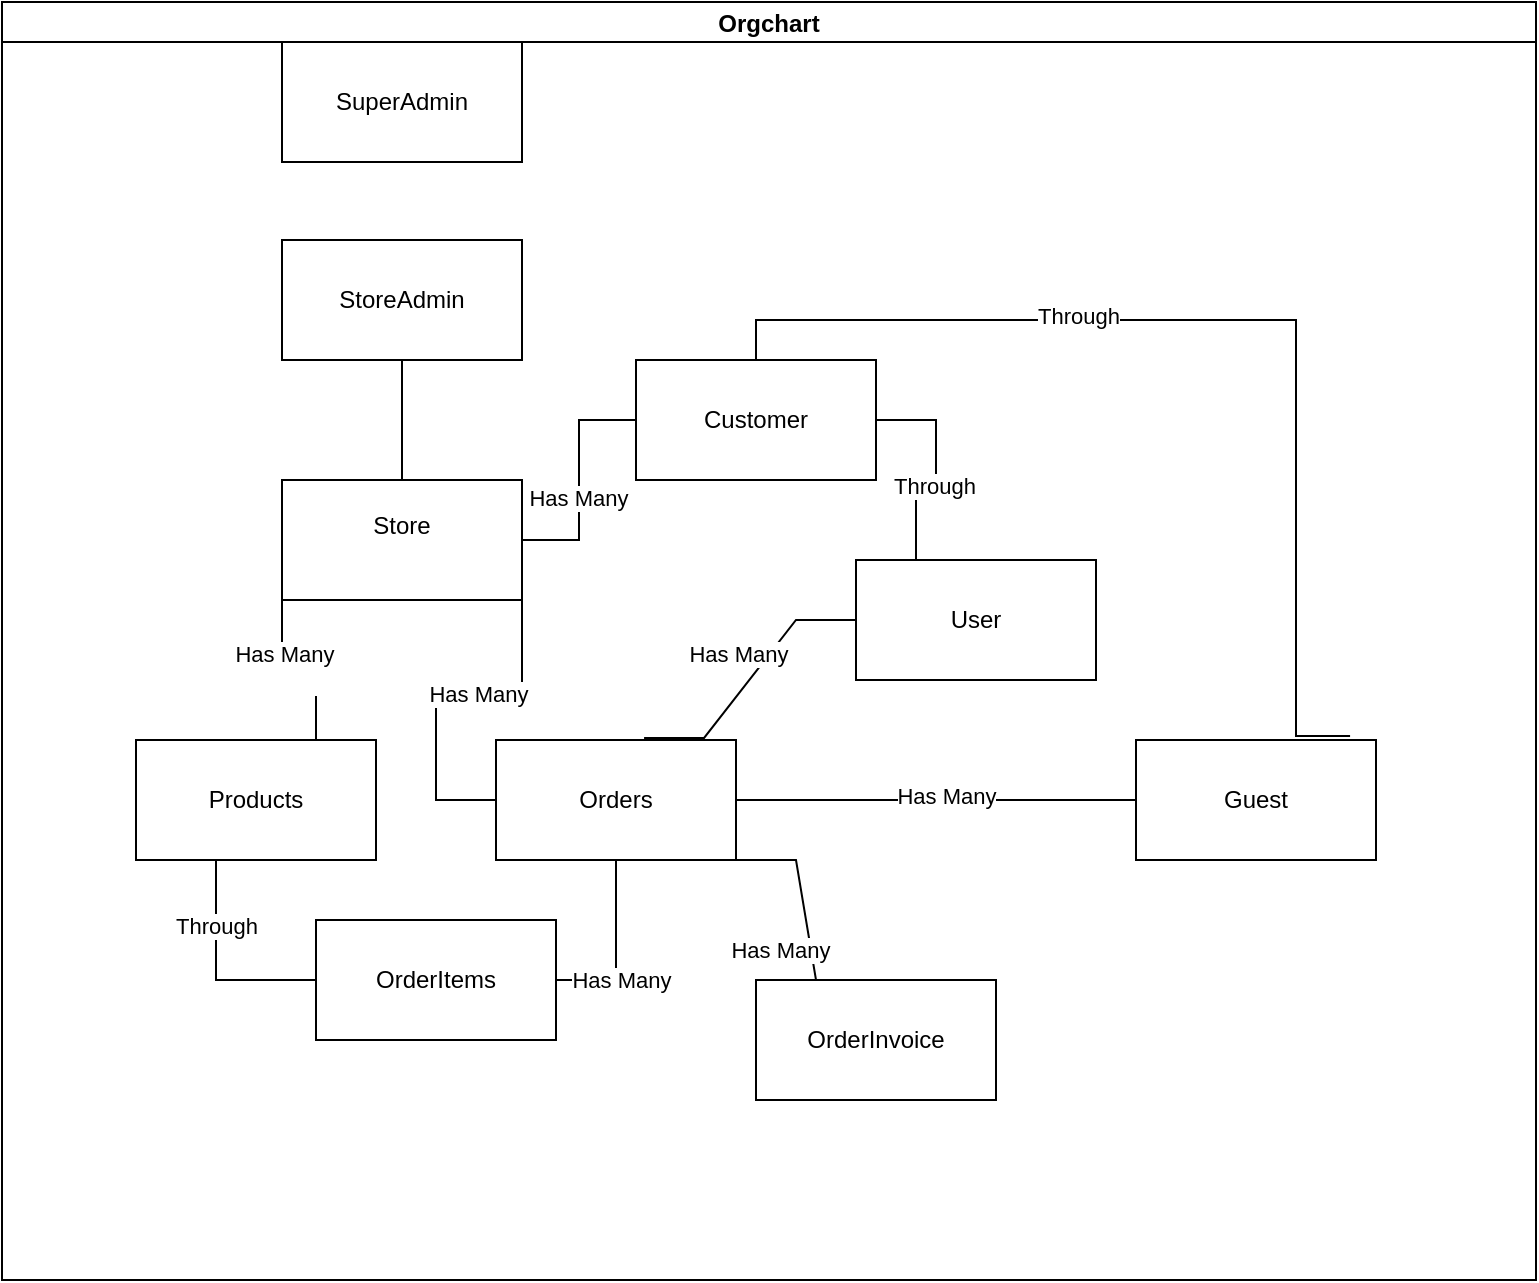 <mxfile version="25.0.1">
  <diagram id="C5RBs43oDa-KdzZeNtuy" name="Page-1">
    <mxGraphModel dx="1715" dy="1777" grid="1" gridSize="10" guides="1" tooltips="1" connect="1" arrows="1" fold="1" page="1" pageScale="1" pageWidth="827" pageHeight="1169" math="0" shadow="0">
      <root>
        <mxCell id="WIyWlLk6GJQsqaUBKTNV-0" />
        <mxCell id="WIyWlLk6GJQsqaUBKTNV-1" parent="WIyWlLk6GJQsqaUBKTNV-0" />
        <mxCell id="Wd-yBZaeaF0LNHIdaz3Q-1" value="Orgchart" style="swimlane;startSize=20;horizontal=1;containerType=tree;newEdgeStyle={&quot;edgeStyle&quot;:&quot;elbowEdgeStyle&quot;,&quot;startArrow&quot;:&quot;none&quot;,&quot;endArrow&quot;:&quot;none&quot;};" vertex="1" parent="WIyWlLk6GJQsqaUBKTNV-1">
          <mxGeometry x="-827" y="-1169" width="767" height="639" as="geometry" />
        </mxCell>
        <UserObject label="SuperAdmin" treeRoot="1" id="Wd-yBZaeaF0LNHIdaz3Q-4">
          <mxCell style="whiteSpace=wrap;html=1;align=center;treeFolding=1;treeMoving=1;newEdgeStyle={&quot;edgeStyle&quot;:&quot;elbowEdgeStyle&quot;,&quot;startArrow&quot;:&quot;none&quot;,&quot;endArrow&quot;:&quot;none&quot;};" vertex="1" parent="Wd-yBZaeaF0LNHIdaz3Q-1">
            <mxGeometry x="140" y="20" width="120" height="60" as="geometry" />
          </mxCell>
        </UserObject>
        <UserObject label="StoreAdmin" treeRoot="1" id="Wd-yBZaeaF0LNHIdaz3Q-9">
          <mxCell style="whiteSpace=wrap;html=1;align=center;treeFolding=1;treeMoving=1;newEdgeStyle={&quot;edgeStyle&quot;:&quot;elbowEdgeStyle&quot;,&quot;startArrow&quot;:&quot;none&quot;,&quot;endArrow&quot;:&quot;none&quot;};" vertex="1" parent="Wd-yBZaeaF0LNHIdaz3Q-1">
            <mxGeometry x="140" y="119" width="120" height="60" as="geometry" />
          </mxCell>
        </UserObject>
        <mxCell id="Wd-yBZaeaF0LNHIdaz3Q-11" style="edgeStyle=elbowEdgeStyle;rounded=0;orthogonalLoop=1;jettySize=auto;html=1;startArrow=none;endArrow=none;entryX=0.5;entryY=1;entryDx=0;entryDy=0;" edge="1" parent="Wd-yBZaeaF0LNHIdaz3Q-1" source="Wd-yBZaeaF0LNHIdaz3Q-10" target="Wd-yBZaeaF0LNHIdaz3Q-9">
          <mxGeometry relative="1" as="geometry" />
        </mxCell>
        <mxCell id="Wd-yBZaeaF0LNHIdaz3Q-18" style="edgeStyle=entityRelationEdgeStyle;rounded=0;orthogonalLoop=1;jettySize=auto;html=1;startArrow=none;endArrow=none;exitX=0.25;exitY=1;exitDx=0;exitDy=0;entryX=0.5;entryY=0;entryDx=0;entryDy=0;elbow=vertical;" edge="1" parent="Wd-yBZaeaF0LNHIdaz3Q-1" source="Wd-yBZaeaF0LNHIdaz3Q-10" target="Wd-yBZaeaF0LNHIdaz3Q-17">
          <mxGeometry relative="1" as="geometry">
            <Array as="points">
              <mxPoint x="197" y="309" />
            </Array>
          </mxGeometry>
        </mxCell>
        <mxCell id="Wd-yBZaeaF0LNHIdaz3Q-22" value="Has Many&lt;div&gt;&lt;br&gt;&lt;/div&gt;" style="edgeLabel;html=1;align=center;verticalAlign=middle;resizable=0;points=[];" vertex="1" connectable="0" parent="Wd-yBZaeaF0LNHIdaz3Q-18">
          <mxGeometry x="-0.102" y="1" relative="1" as="geometry">
            <mxPoint as="offset" />
          </mxGeometry>
        </mxCell>
        <UserObject label="Store&lt;div&gt;&lt;br&gt;&lt;/div&gt;" treeRoot="1" id="Wd-yBZaeaF0LNHIdaz3Q-10">
          <mxCell style="whiteSpace=wrap;html=1;align=center;treeFolding=1;treeMoving=1;newEdgeStyle={&quot;edgeStyle&quot;:&quot;elbowEdgeStyle&quot;,&quot;startArrow&quot;:&quot;none&quot;,&quot;endArrow&quot;:&quot;none&quot;};" vertex="1" parent="Wd-yBZaeaF0LNHIdaz3Q-1">
            <mxGeometry x="140" y="239" width="120" height="60" as="geometry" />
          </mxCell>
        </UserObject>
        <mxCell id="Wd-yBZaeaF0LNHIdaz3Q-26" style="edgeStyle=elbowEdgeStyle;rounded=0;orthogonalLoop=1;jettySize=auto;html=1;startArrow=none;endArrow=none;entryX=0;entryY=0.5;entryDx=0;entryDy=0;elbow=horizontal;" edge="1" parent="Wd-yBZaeaF0LNHIdaz3Q-1" source="Wd-yBZaeaF0LNHIdaz3Q-17" target="Wd-yBZaeaF0LNHIdaz3Q-23">
          <mxGeometry relative="1" as="geometry">
            <Array as="points">
              <mxPoint x="107" y="459" />
            </Array>
          </mxGeometry>
        </mxCell>
        <mxCell id="Wd-yBZaeaF0LNHIdaz3Q-31" value="Through" style="edgeLabel;html=1;align=center;verticalAlign=middle;resizable=0;points=[];" vertex="1" connectable="0" parent="Wd-yBZaeaF0LNHIdaz3Q-26">
          <mxGeometry x="-0.4" relative="1" as="geometry">
            <mxPoint as="offset" />
          </mxGeometry>
        </mxCell>
        <UserObject label="&lt;div&gt;Products&lt;/div&gt;" treeRoot="1" id="Wd-yBZaeaF0LNHIdaz3Q-17">
          <mxCell style="whiteSpace=wrap;html=1;align=center;treeFolding=1;treeMoving=1;newEdgeStyle={&quot;edgeStyle&quot;:&quot;elbowEdgeStyle&quot;,&quot;startArrow&quot;:&quot;none&quot;,&quot;endArrow&quot;:&quot;none&quot;};" vertex="1" parent="Wd-yBZaeaF0LNHIdaz3Q-1">
            <mxGeometry x="67" y="369" width="120" height="60" as="geometry" />
          </mxCell>
        </UserObject>
        <mxCell id="Wd-yBZaeaF0LNHIdaz3Q-20" style="edgeStyle=entityRelationEdgeStyle;rounded=0;orthogonalLoop=1;jettySize=auto;html=1;startArrow=none;endArrow=none;entryX=0.75;entryY=1;entryDx=0;entryDy=0;" edge="1" parent="Wd-yBZaeaF0LNHIdaz3Q-1" source="Wd-yBZaeaF0LNHIdaz3Q-19" target="Wd-yBZaeaF0LNHIdaz3Q-10">
          <mxGeometry relative="1" as="geometry">
            <mxPoint x="307" y="379" as="sourcePoint" />
            <Array as="points">
              <mxPoint x="307" y="329" />
              <mxPoint x="317" y="359" />
              <mxPoint x="307" y="329" />
            </Array>
          </mxGeometry>
        </mxCell>
        <mxCell id="Wd-yBZaeaF0LNHIdaz3Q-21" value="Has Many" style="edgeLabel;html=1;align=center;verticalAlign=middle;resizable=0;points=[];" vertex="1" connectable="0" parent="Wd-yBZaeaF0LNHIdaz3Q-20">
          <mxGeometry x="-0.005" y="3" relative="1" as="geometry">
            <mxPoint as="offset" />
          </mxGeometry>
        </mxCell>
        <mxCell id="Wd-yBZaeaF0LNHIdaz3Q-40" style="edgeStyle=entityRelationEdgeStyle;rounded=0;orthogonalLoop=1;jettySize=auto;html=1;startArrow=none;endArrow=none;elbow=vertical;entryX=0.5;entryY=0;entryDx=0;entryDy=0;exitX=1;exitY=1;exitDx=0;exitDy=0;" edge="1" parent="Wd-yBZaeaF0LNHIdaz3Q-1" source="Wd-yBZaeaF0LNHIdaz3Q-19" target="Wd-yBZaeaF0LNHIdaz3Q-44">
          <mxGeometry relative="1" as="geometry">
            <mxPoint x="507" y="409" as="targetPoint" />
          </mxGeometry>
        </mxCell>
        <mxCell id="Wd-yBZaeaF0LNHIdaz3Q-45" value="Has Many" style="edgeLabel;html=1;align=center;verticalAlign=middle;resizable=0;points=[];" vertex="1" connectable="0" parent="Wd-yBZaeaF0LNHIdaz3Q-40">
          <mxGeometry x="0.267" y="4" relative="1" as="geometry">
            <mxPoint x="-20" as="offset" />
          </mxGeometry>
        </mxCell>
        <mxCell id="Wd-yBZaeaF0LNHIdaz3Q-54" style="edgeStyle=entityRelationEdgeStyle;rounded=0;orthogonalLoop=1;jettySize=auto;html=1;startArrow=none;endArrow=none;entryX=0;entryY=0.5;entryDx=0;entryDy=0;exitX=0.617;exitY=-0.017;exitDx=0;exitDy=0;exitPerimeter=0;" edge="1" parent="Wd-yBZaeaF0LNHIdaz3Q-1" source="Wd-yBZaeaF0LNHIdaz3Q-19" target="Wd-yBZaeaF0LNHIdaz3Q-32">
          <mxGeometry relative="1" as="geometry" />
        </mxCell>
        <mxCell id="Wd-yBZaeaF0LNHIdaz3Q-55" value="Has Many" style="edgeLabel;html=1;align=center;verticalAlign=middle;resizable=0;points=[];" vertex="1" connectable="0" parent="Wd-yBZaeaF0LNHIdaz3Q-54">
          <mxGeometry x="0.289" relative="1" as="geometry">
            <mxPoint x="-18" y="3" as="offset" />
          </mxGeometry>
        </mxCell>
        <UserObject label="&lt;div&gt;Orders&lt;/div&gt;" treeRoot="1" id="Wd-yBZaeaF0LNHIdaz3Q-19">
          <mxCell style="whiteSpace=wrap;html=1;align=center;treeFolding=1;treeMoving=1;newEdgeStyle={&quot;edgeStyle&quot;:&quot;elbowEdgeStyle&quot;,&quot;startArrow&quot;:&quot;none&quot;,&quot;endArrow&quot;:&quot;none&quot;};" vertex="1" parent="Wd-yBZaeaF0LNHIdaz3Q-1">
            <mxGeometry x="247" y="369" width="120" height="60" as="geometry" />
          </mxCell>
        </UserObject>
        <mxCell id="Wd-yBZaeaF0LNHIdaz3Q-29" style="edgeStyle=elbowEdgeStyle;rounded=0;orthogonalLoop=1;jettySize=auto;html=1;startArrow=none;endArrow=none;entryX=0.75;entryY=1;entryDx=0;entryDy=0;elbow=horizontal;" edge="1" parent="Wd-yBZaeaF0LNHIdaz3Q-1" source="Wd-yBZaeaF0LNHIdaz3Q-23" target="Wd-yBZaeaF0LNHIdaz3Q-19">
          <mxGeometry relative="1" as="geometry" />
        </mxCell>
        <mxCell id="Wd-yBZaeaF0LNHIdaz3Q-30" value="Has Many&amp;nbsp;" style="edgeLabel;html=1;align=center;verticalAlign=middle;resizable=0;points=[];" vertex="1" connectable="0" parent="Wd-yBZaeaF0LNHIdaz3Q-29">
          <mxGeometry x="-0.5" y="-4" relative="1" as="geometry">
            <mxPoint as="offset" />
          </mxGeometry>
        </mxCell>
        <UserObject label="&lt;div&gt;OrderItems&lt;/div&gt;" treeRoot="1" id="Wd-yBZaeaF0LNHIdaz3Q-23">
          <mxCell style="whiteSpace=wrap;html=1;align=center;treeFolding=1;treeMoving=1;newEdgeStyle={&quot;edgeStyle&quot;:&quot;elbowEdgeStyle&quot;,&quot;startArrow&quot;:&quot;none&quot;,&quot;endArrow&quot;:&quot;none&quot;};" vertex="1" parent="Wd-yBZaeaF0LNHIdaz3Q-1">
            <mxGeometry x="157" y="459" width="120" height="60" as="geometry" />
          </mxCell>
        </UserObject>
        <UserObject label="&lt;div&gt;User&lt;/div&gt;" treeRoot="1" id="Wd-yBZaeaF0LNHIdaz3Q-32">
          <mxCell style="whiteSpace=wrap;html=1;align=center;treeFolding=1;treeMoving=1;newEdgeStyle={&quot;edgeStyle&quot;:&quot;elbowEdgeStyle&quot;,&quot;startArrow&quot;:&quot;none&quot;,&quot;endArrow&quot;:&quot;none&quot;};" vertex="1" parent="Wd-yBZaeaF0LNHIdaz3Q-1">
            <mxGeometry x="427" y="279" width="120" height="60" as="geometry" />
          </mxCell>
        </UserObject>
        <mxCell id="Wd-yBZaeaF0LNHIdaz3Q-36" style="edgeStyle=elbowEdgeStyle;rounded=0;orthogonalLoop=1;jettySize=auto;html=1;startArrow=none;endArrow=none;entryX=1;entryY=0.5;entryDx=0;entryDy=0;" edge="1" parent="Wd-yBZaeaF0LNHIdaz3Q-1" source="Wd-yBZaeaF0LNHIdaz3Q-33" target="Wd-yBZaeaF0LNHIdaz3Q-10">
          <mxGeometry relative="1" as="geometry" />
        </mxCell>
        <mxCell id="Wd-yBZaeaF0LNHIdaz3Q-38" value="Has Many" style="edgeLabel;html=1;align=center;verticalAlign=middle;resizable=0;points=[];" vertex="1" connectable="0" parent="Wd-yBZaeaF0LNHIdaz3Q-36">
          <mxGeometry x="0.15" y="-1" relative="1" as="geometry">
            <mxPoint as="offset" />
          </mxGeometry>
        </mxCell>
        <UserObject label="&lt;div&gt;Customer&lt;/div&gt;" treeRoot="1" id="Wd-yBZaeaF0LNHIdaz3Q-33">
          <mxCell style="whiteSpace=wrap;html=1;align=center;treeFolding=1;treeMoving=1;newEdgeStyle={&quot;edgeStyle&quot;:&quot;elbowEdgeStyle&quot;,&quot;startArrow&quot;:&quot;none&quot;,&quot;endArrow&quot;:&quot;none&quot;};" vertex="1" parent="Wd-yBZaeaF0LNHIdaz3Q-1">
            <mxGeometry x="317" y="179" width="120" height="60" as="geometry" />
          </mxCell>
        </UserObject>
        <UserObject label="&lt;div&gt;OrderInvoice&lt;/div&gt;" treeRoot="1" id="Wd-yBZaeaF0LNHIdaz3Q-44">
          <mxCell style="whiteSpace=wrap;html=1;align=center;treeFolding=1;treeMoving=1;newEdgeStyle={&quot;edgeStyle&quot;:&quot;elbowEdgeStyle&quot;,&quot;startArrow&quot;:&quot;none&quot;,&quot;endArrow&quot;:&quot;none&quot;};" vertex="1" parent="Wd-yBZaeaF0LNHIdaz3Q-1">
            <mxGeometry x="377" y="489" width="120" height="60" as="geometry" />
          </mxCell>
        </UserObject>
        <mxCell id="Wd-yBZaeaF0LNHIdaz3Q-51" style="edgeStyle=entityRelationEdgeStyle;rounded=0;orthogonalLoop=1;jettySize=auto;html=1;startArrow=none;endArrow=none;exitX=0.5;exitY=0;exitDx=0;exitDy=0;entryX=1;entryY=0.5;entryDx=0;entryDy=0;" edge="1" parent="Wd-yBZaeaF0LNHIdaz3Q-1" source="Wd-yBZaeaF0LNHIdaz3Q-32" target="Wd-yBZaeaF0LNHIdaz3Q-33">
          <mxGeometry relative="1" as="geometry" />
        </mxCell>
        <mxCell id="Wd-yBZaeaF0LNHIdaz3Q-52" value="Through" style="edgeLabel;html=1;align=center;verticalAlign=middle;resizable=0;points=[];" vertex="1" connectable="0" parent="Wd-yBZaeaF0LNHIdaz3Q-51">
          <mxGeometry x="0.102" y="1" relative="1" as="geometry">
            <mxPoint as="offset" />
          </mxGeometry>
        </mxCell>
        <mxCell id="Wd-yBZaeaF0LNHIdaz3Q-53" style="edgeStyle=elbowEdgeStyle;rounded=0;orthogonalLoop=1;jettySize=auto;html=1;startArrow=none;endArrow=none;entryX=0.5;entryY=0;entryDx=0;entryDy=0;" edge="1" parent="Wd-yBZaeaF0LNHIdaz3Q-1" source="Wd-yBZaeaF0LNHIdaz3Q-19" target="Wd-yBZaeaF0LNHIdaz3Q-19">
          <mxGeometry relative="1" as="geometry" />
        </mxCell>
        <mxCell id="Wd-yBZaeaF0LNHIdaz3Q-59" style="edgeStyle=entityRelationEdgeStyle;rounded=0;orthogonalLoop=1;jettySize=auto;html=1;startArrow=none;endArrow=none;entryX=1;entryY=0.5;entryDx=0;entryDy=0;" edge="1" parent="Wd-yBZaeaF0LNHIdaz3Q-1" source="Wd-yBZaeaF0LNHIdaz3Q-56" target="Wd-yBZaeaF0LNHIdaz3Q-19">
          <mxGeometry relative="1" as="geometry" />
        </mxCell>
        <mxCell id="Wd-yBZaeaF0LNHIdaz3Q-60" value="Has Many" style="edgeLabel;html=1;align=center;verticalAlign=middle;resizable=0;points=[];" vertex="1" connectable="0" parent="Wd-yBZaeaF0LNHIdaz3Q-59">
          <mxGeometry x="-0.43" y="-2" relative="1" as="geometry">
            <mxPoint x="-38" as="offset" />
          </mxGeometry>
        </mxCell>
        <mxCell id="Wd-yBZaeaF0LNHIdaz3Q-61" style="edgeStyle=orthogonalEdgeStyle;rounded=0;orthogonalLoop=1;jettySize=auto;html=1;startArrow=none;endArrow=none;entryX=0.5;entryY=0;entryDx=0;entryDy=0;exitX=0.892;exitY=-0.033;exitDx=0;exitDy=0;exitPerimeter=0;" edge="1" parent="Wd-yBZaeaF0LNHIdaz3Q-1" source="Wd-yBZaeaF0LNHIdaz3Q-56" target="Wd-yBZaeaF0LNHIdaz3Q-33">
          <mxGeometry relative="1" as="geometry">
            <Array as="points">
              <mxPoint x="647" y="367" />
              <mxPoint x="647" y="159" />
              <mxPoint x="377" y="159" />
            </Array>
          </mxGeometry>
        </mxCell>
        <mxCell id="Wd-yBZaeaF0LNHIdaz3Q-62" value="Through" style="edgeLabel;html=1;align=center;verticalAlign=middle;resizable=0;points=[];" vertex="1" connectable="0" parent="Wd-yBZaeaF0LNHIdaz3Q-61">
          <mxGeometry x="0.31" y="-2" relative="1" as="geometry">
            <mxPoint as="offset" />
          </mxGeometry>
        </mxCell>
        <UserObject label="Guest" treeRoot="1" id="Wd-yBZaeaF0LNHIdaz3Q-56">
          <mxCell style="whiteSpace=wrap;html=1;align=center;treeFolding=1;treeMoving=1;newEdgeStyle={&quot;edgeStyle&quot;:&quot;elbowEdgeStyle&quot;,&quot;startArrow&quot;:&quot;none&quot;,&quot;endArrow&quot;:&quot;none&quot;};" vertex="1" parent="Wd-yBZaeaF0LNHIdaz3Q-1">
            <mxGeometry x="567" y="369" width="120" height="60" as="geometry" />
          </mxCell>
        </UserObject>
      </root>
    </mxGraphModel>
  </diagram>
</mxfile>
